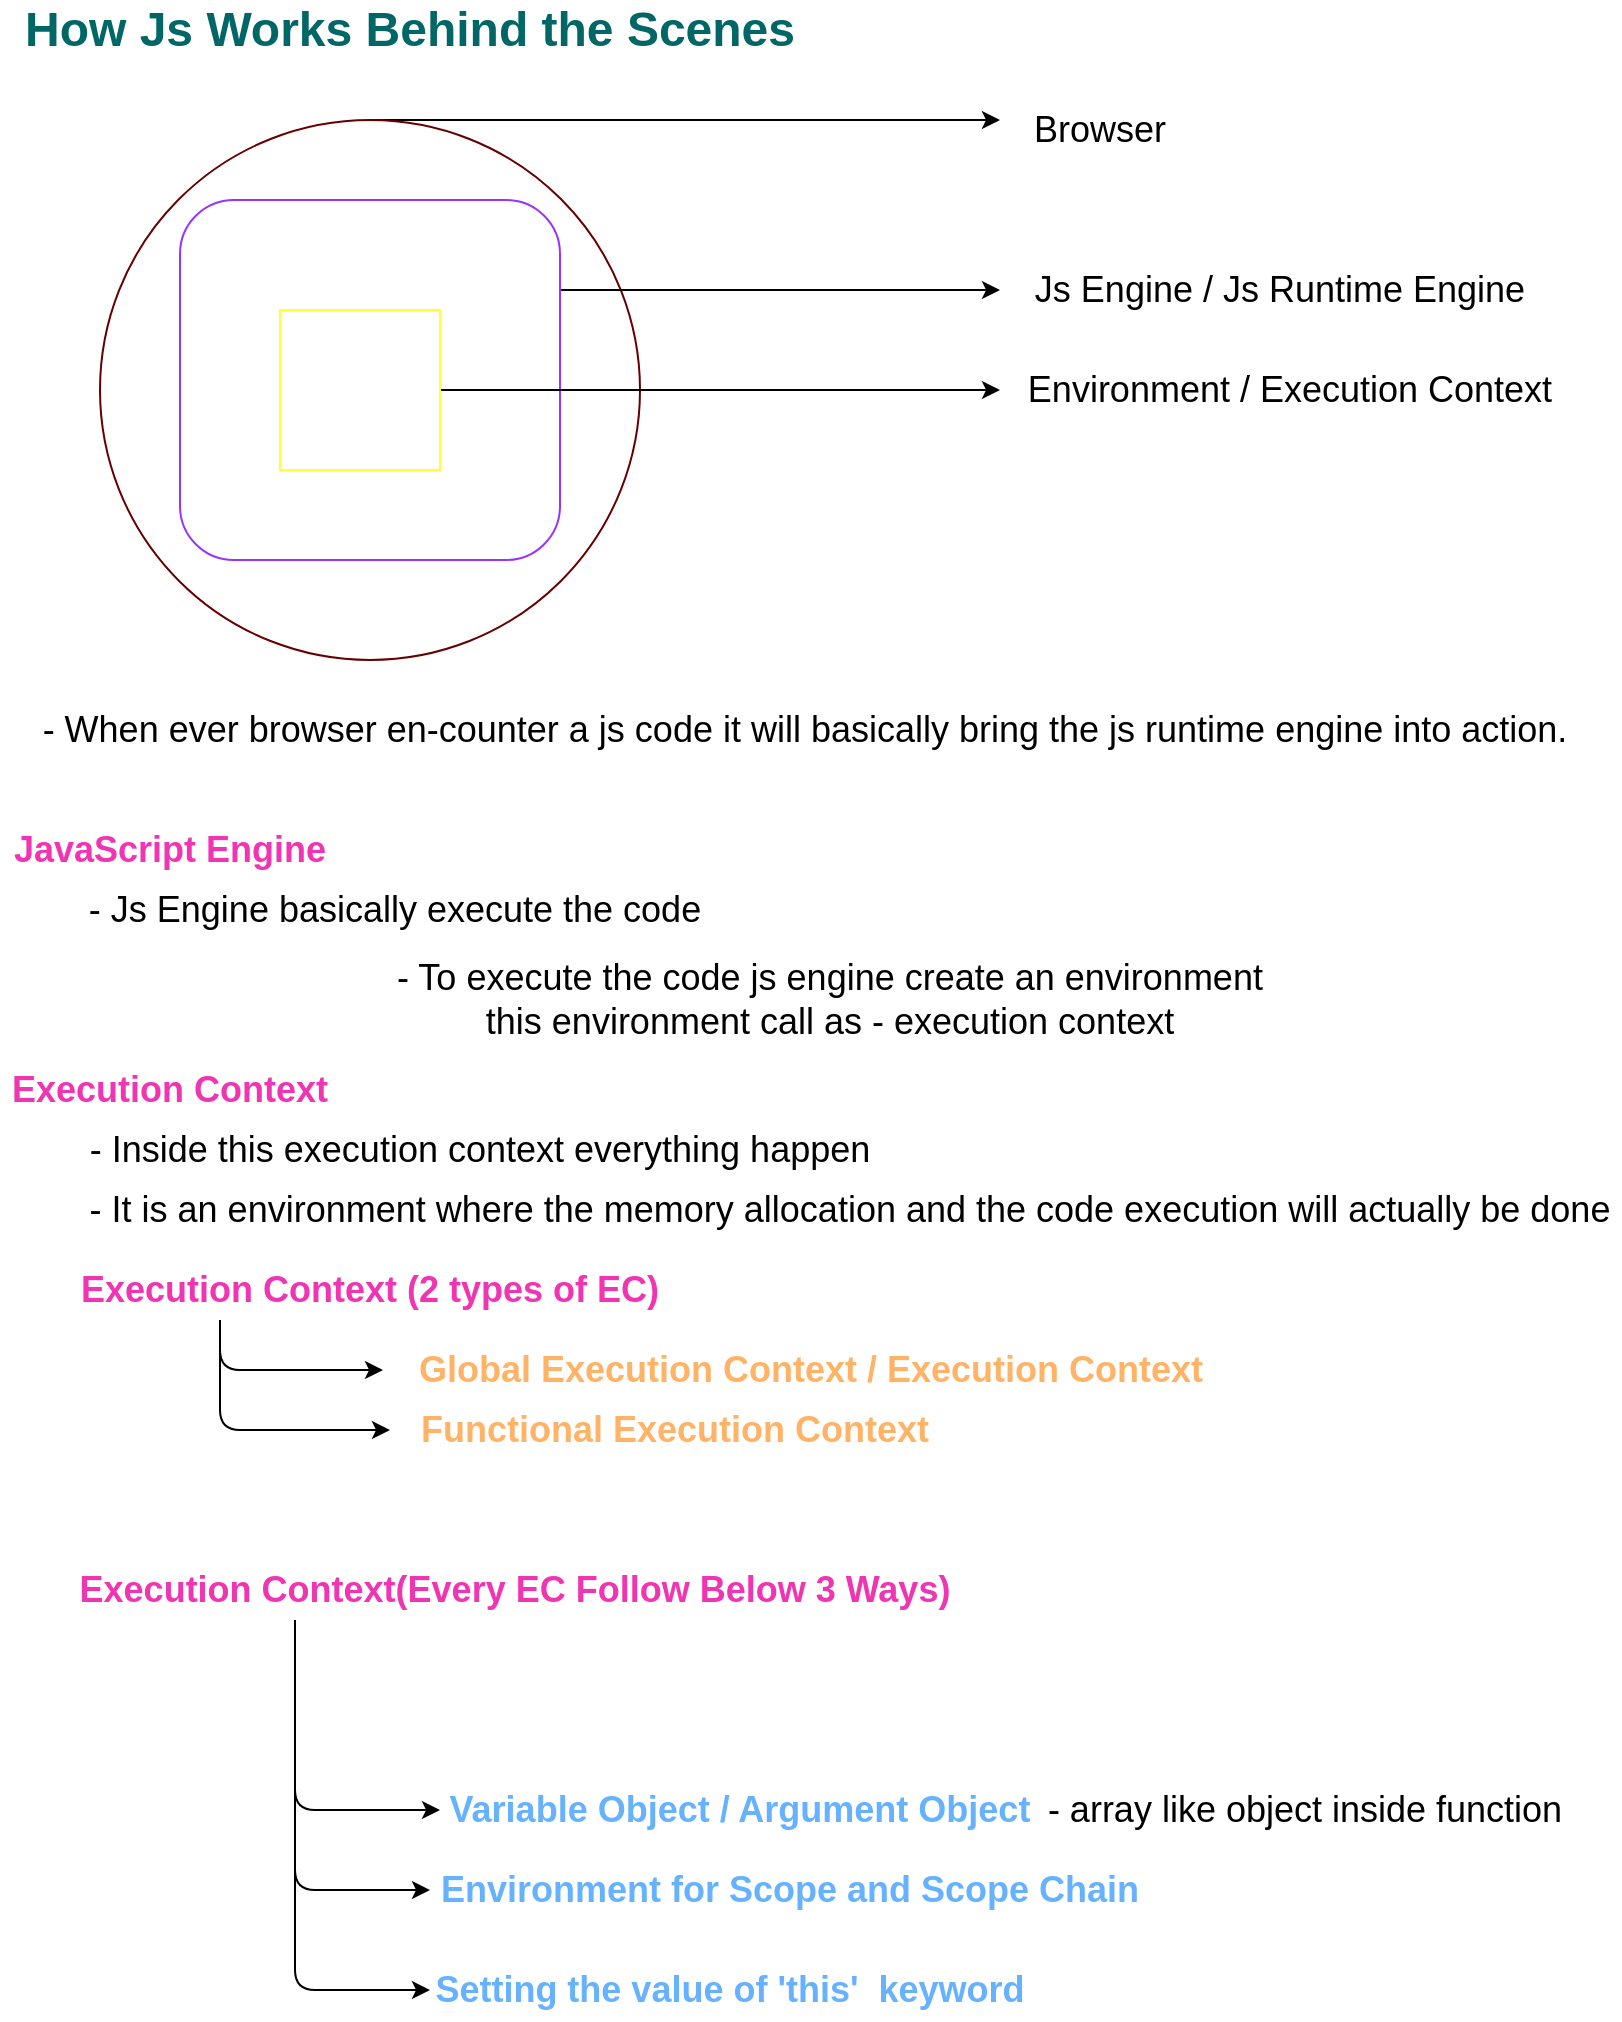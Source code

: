 <mxfile>
    <diagram id="3P_kId27ho_otjioQi3n" name="how js work -1">
        <mxGraphModel dx="982" dy="686" grid="1" gridSize="10" guides="1" tooltips="1" connect="1" arrows="1" fold="1" page="1" pageScale="1" pageWidth="827" pageHeight="1169" math="0" shadow="0">
            <root>
                <mxCell id="0"/>
                <mxCell id="1" parent="0"/>
                <mxCell id="OZdNF83OStPrZNCP1iL--1" value="&lt;font color=&quot;#006666&quot; style=&quot;font-size: 24px;&quot;&gt;&lt;b style=&quot;&quot;&gt;How Js Works Behind the Scenes&lt;/b&gt;&lt;/font&gt;" style="text;html=1;strokeColor=none;fillColor=none;align=center;verticalAlign=middle;whiteSpace=wrap;rounded=0;" parent="1" vertex="1">
                    <mxGeometry x="10" y="10" width="390" height="30" as="geometry"/>
                </mxCell>
                <mxCell id="OZdNF83OStPrZNCP1iL--7" style="edgeStyle=none;html=1;exitX=0.5;exitY=0;exitDx=0;exitDy=0;fontSize=18;" parent="1" source="OZdNF83OStPrZNCP1iL--3" edge="1">
                    <mxGeometry relative="1" as="geometry">
                        <mxPoint x="500" y="70" as="targetPoint"/>
                    </mxGeometry>
                </mxCell>
                <mxCell id="OZdNF83OStPrZNCP1iL--3" value="" style="ellipse;whiteSpace=wrap;html=1;aspect=fixed;fontSize=18;strokeColor=#660000;" parent="1" vertex="1">
                    <mxGeometry x="50" y="70" width="270" height="270" as="geometry"/>
                </mxCell>
                <mxCell id="OZdNF83OStPrZNCP1iL--8" style="edgeStyle=none;html=1;exitX=1;exitY=0.25;exitDx=0;exitDy=0;fontSize=18;" parent="1" source="OZdNF83OStPrZNCP1iL--5" edge="1">
                    <mxGeometry relative="1" as="geometry">
                        <mxPoint x="500" y="155" as="targetPoint"/>
                    </mxGeometry>
                </mxCell>
                <mxCell id="OZdNF83OStPrZNCP1iL--5" value="" style="rounded=1;whiteSpace=wrap;html=1;fontSize=18;strokeColor=#9933FF;" parent="1" vertex="1">
                    <mxGeometry x="90" y="110" width="190" height="180" as="geometry"/>
                </mxCell>
                <mxCell id="OZdNF83OStPrZNCP1iL--9" style="edgeStyle=none;html=1;exitX=1;exitY=0.5;exitDx=0;exitDy=0;fontSize=18;" parent="1" source="OZdNF83OStPrZNCP1iL--6" edge="1">
                    <mxGeometry relative="1" as="geometry">
                        <mxPoint x="500" y="205" as="targetPoint"/>
                    </mxGeometry>
                </mxCell>
                <mxCell id="OZdNF83OStPrZNCP1iL--6" value="" style="whiteSpace=wrap;html=1;aspect=fixed;fontSize=18;strokeColor=#FFFF33;" parent="1" vertex="1">
                    <mxGeometry x="140" y="165" width="80" height="80" as="geometry"/>
                </mxCell>
                <mxCell id="OZdNF83OStPrZNCP1iL--10" value="Browser" style="text;html=1;strokeColor=none;fillColor=none;align=center;verticalAlign=middle;whiteSpace=wrap;rounded=0;fontSize=18;" parent="1" vertex="1">
                    <mxGeometry x="520" y="60" width="60" height="30" as="geometry"/>
                </mxCell>
                <mxCell id="OZdNF83OStPrZNCP1iL--11" value="Js Engine / Js Runtime Engine" style="text;html=1;strokeColor=none;fillColor=none;align=center;verticalAlign=middle;whiteSpace=wrap;rounded=0;fontSize=18;" parent="1" vertex="1">
                    <mxGeometry x="500" y="140" width="280" height="30" as="geometry"/>
                </mxCell>
                <mxCell id="OZdNF83OStPrZNCP1iL--12" value="Environment / Execution Context" style="text;html=1;strokeColor=none;fillColor=none;align=center;verticalAlign=middle;whiteSpace=wrap;rounded=0;fontSize=18;" parent="1" vertex="1">
                    <mxGeometry x="480" y="190" width="330" height="30" as="geometry"/>
                </mxCell>
                <mxCell id="OZdNF83OStPrZNCP1iL--14" value="- When ever browser en-counter a js code it will basically bring the js runtime engine into action.&amp;nbsp;" style="text;html=1;strokeColor=none;fillColor=none;align=center;verticalAlign=middle;whiteSpace=wrap;rounded=0;fontSize=18;" parent="1" vertex="1">
                    <mxGeometry x="10" y="360" width="790" height="30" as="geometry"/>
                </mxCell>
                <mxCell id="OZdNF83OStPrZNCP1iL--15" value="&lt;b&gt;&lt;font color=&quot;#f035b2&quot;&gt;JavaScript Engine&lt;/font&gt;&lt;/b&gt;" style="text;html=1;strokeColor=none;fillColor=none;align=center;verticalAlign=middle;whiteSpace=wrap;rounded=0;fontSize=18;" parent="1" vertex="1">
                    <mxGeometry y="420" width="170" height="30" as="geometry"/>
                </mxCell>
                <mxCell id="OZdNF83OStPrZNCP1iL--16" value="- Js Engine basically execute the code&amp;nbsp;" style="text;html=1;strokeColor=none;fillColor=none;align=center;verticalAlign=middle;whiteSpace=wrap;rounded=0;fontSize=18;" parent="1" vertex="1">
                    <mxGeometry x="40" y="450" width="320" height="30" as="geometry"/>
                </mxCell>
                <mxCell id="OZdNF83OStPrZNCP1iL--17" value="- To execute the code js engine create an environment &lt;br&gt;this environment call as - execution context" style="text;html=1;strokeColor=none;fillColor=none;align=center;verticalAlign=middle;whiteSpace=wrap;rounded=0;fontSize=18;" parent="1" vertex="1">
                    <mxGeometry x="170" y="470" width="490" height="80" as="geometry"/>
                </mxCell>
                <mxCell id="OZdNF83OStPrZNCP1iL--18" value="&lt;b&gt;&lt;font color=&quot;#f035b2&quot;&gt;Execution Context&lt;/font&gt;&lt;/b&gt;" style="text;html=1;strokeColor=none;fillColor=none;align=center;verticalAlign=middle;whiteSpace=wrap;rounded=0;fontSize=18;" parent="1" vertex="1">
                    <mxGeometry y="540" width="170" height="30" as="geometry"/>
                </mxCell>
                <mxCell id="OZdNF83OStPrZNCP1iL--19" value="- Inside this execution context everything happen" style="text;html=1;strokeColor=none;fillColor=none;align=center;verticalAlign=middle;whiteSpace=wrap;rounded=0;fontSize=18;" parent="1" vertex="1">
                    <mxGeometry x="40" y="570" width="400" height="30" as="geometry"/>
                </mxCell>
                <mxCell id="OZdNF83OStPrZNCP1iL--20" value="- It is an environment where the memory allocation and the code execution will actually be done" style="text;html=1;strokeColor=none;fillColor=none;align=center;verticalAlign=middle;whiteSpace=wrap;rounded=0;fontSize=18;" parent="1" vertex="1">
                    <mxGeometry x="40" y="600" width="770" height="30" as="geometry"/>
                </mxCell>
                <mxCell id="OZdNF83OStPrZNCP1iL--25" style="edgeStyle=orthogonalEdgeStyle;html=1;exitX=0.25;exitY=1;exitDx=0;exitDy=0;entryX=0;entryY=0.5;entryDx=0;entryDy=0;fontSize=18;fontColor=#FFB366;" parent="1" source="OZdNF83OStPrZNCP1iL--21" target="OZdNF83OStPrZNCP1iL--22" edge="1">
                    <mxGeometry relative="1" as="geometry"/>
                </mxCell>
                <mxCell id="OZdNF83OStPrZNCP1iL--26" style="edgeStyle=orthogonalEdgeStyle;html=1;exitX=0.25;exitY=1;exitDx=0;exitDy=0;entryX=0;entryY=0.5;entryDx=0;entryDy=0;fontSize=18;fontColor=#FFB366;" parent="1" source="OZdNF83OStPrZNCP1iL--21" target="OZdNF83OStPrZNCP1iL--23" edge="1">
                    <mxGeometry relative="1" as="geometry"/>
                </mxCell>
                <mxCell id="OZdNF83OStPrZNCP1iL--21" value="&lt;b&gt;&lt;font color=&quot;#f035b2&quot;&gt;Execution Context (2 types of EC)&lt;/font&gt;&lt;/b&gt;" style="text;html=1;strokeColor=none;fillColor=none;align=center;verticalAlign=middle;whiteSpace=wrap;rounded=0;fontSize=18;" parent="1" vertex="1">
                    <mxGeometry x="35" y="640" width="300" height="30" as="geometry"/>
                </mxCell>
                <mxCell id="OZdNF83OStPrZNCP1iL--22" value="&lt;font color=&quot;#ffb366&quot;&gt;&lt;b&gt;Global Execution Context /&amp;nbsp;&lt;/b&gt;&lt;b&gt;Execution Context&lt;/b&gt;&lt;/font&gt;" style="text;html=1;strokeColor=none;fillColor=none;align=center;verticalAlign=middle;whiteSpace=wrap;rounded=0;fontSize=18;" parent="1" vertex="1">
                    <mxGeometry x="191.5" y="680" width="427" height="30" as="geometry"/>
                </mxCell>
                <mxCell id="OZdNF83OStPrZNCP1iL--23" value="&lt;b&gt;&lt;font color=&quot;#ffb366&quot;&gt;Functional Execution Context&lt;/font&gt;&lt;/b&gt;" style="text;html=1;strokeColor=none;fillColor=none;align=center;verticalAlign=middle;whiteSpace=wrap;rounded=0;fontSize=18;" parent="1" vertex="1">
                    <mxGeometry x="195" y="710" width="285" height="30" as="geometry"/>
                </mxCell>
                <mxCell id="KrfjmfFqy1O7ombLtxs6-8" style="edgeStyle=orthogonalEdgeStyle;html=1;exitX=0.25;exitY=1;exitDx=0;exitDy=0;entryX=0;entryY=0.5;entryDx=0;entryDy=0;fontSize=18;fontColor=#66B2FF;" parent="1" source="KrfjmfFqy1O7ombLtxs6-2" target="KrfjmfFqy1O7ombLtxs6-3" edge="1">
                    <mxGeometry relative="1" as="geometry"/>
                </mxCell>
                <mxCell id="KrfjmfFqy1O7ombLtxs6-9" style="edgeStyle=orthogonalEdgeStyle;html=1;exitX=0.25;exitY=1;exitDx=0;exitDy=0;entryX=0;entryY=0.5;entryDx=0;entryDy=0;fontSize=18;fontColor=#66B2FF;" parent="1" source="KrfjmfFqy1O7ombLtxs6-2" target="KrfjmfFqy1O7ombLtxs6-4" edge="1">
                    <mxGeometry relative="1" as="geometry"/>
                </mxCell>
                <mxCell id="KrfjmfFqy1O7ombLtxs6-10" style="edgeStyle=orthogonalEdgeStyle;html=1;exitX=0.25;exitY=1;exitDx=0;exitDy=0;entryX=0;entryY=0.5;entryDx=0;entryDy=0;fontSize=18;fontColor=#66B2FF;" parent="1" source="KrfjmfFqy1O7ombLtxs6-2" target="KrfjmfFqy1O7ombLtxs6-5" edge="1">
                    <mxGeometry relative="1" as="geometry"/>
                </mxCell>
                <mxCell id="KrfjmfFqy1O7ombLtxs6-2" value="&lt;b&gt;&lt;font color=&quot;#f035b2&quot;&gt;Execution Context(Every EC Follow Below 3 Ways)&amp;nbsp;&lt;/font&gt;&lt;/b&gt;" style="text;html=1;strokeColor=none;fillColor=none;align=center;verticalAlign=middle;whiteSpace=wrap;rounded=0;fontSize=18;" parent="1" vertex="1">
                    <mxGeometry x="35" y="790" width="450" height="30" as="geometry"/>
                </mxCell>
                <mxCell id="KrfjmfFqy1O7ombLtxs6-3" value="&lt;b style=&quot;&quot;&gt;&lt;font color=&quot;#66b2ff&quot;&gt;Variable Object / Argument Object&lt;/font&gt;&lt;/b&gt;" style="text;html=1;strokeColor=none;fillColor=none;align=center;verticalAlign=middle;whiteSpace=wrap;rounded=0;fontSize=18;" parent="1" vertex="1">
                    <mxGeometry x="220" y="900" width="300" height="30" as="geometry"/>
                </mxCell>
                <mxCell id="KrfjmfFqy1O7ombLtxs6-4" value="&lt;b style=&quot;&quot;&gt;&lt;font color=&quot;#66b2ff&quot;&gt;Environment for Scope and Scope Chain&lt;/font&gt;&lt;/b&gt;" style="text;html=1;strokeColor=none;fillColor=none;align=center;verticalAlign=middle;whiteSpace=wrap;rounded=0;fontSize=18;" parent="1" vertex="1">
                    <mxGeometry x="215" y="940" width="360" height="30" as="geometry"/>
                </mxCell>
                <mxCell id="KrfjmfFqy1O7ombLtxs6-5" value="&lt;b style=&quot;&quot;&gt;&lt;font color=&quot;#66b2ff&quot;&gt;Setting the value of 'this'&amp;nbsp; keyword&lt;/font&gt;&lt;/b&gt;" style="text;html=1;strokeColor=none;fillColor=none;align=center;verticalAlign=middle;whiteSpace=wrap;rounded=0;fontSize=18;" parent="1" vertex="1">
                    <mxGeometry x="215" y="990" width="300" height="30" as="geometry"/>
                </mxCell>
                <mxCell id="KrfjmfFqy1O7ombLtxs6-11" value="- array like object inside function" style="text;html=1;strokeColor=none;fillColor=none;align=center;verticalAlign=middle;whiteSpace=wrap;rounded=0;fontSize=18;" parent="1" vertex="1">
                    <mxGeometry x="520" y="900" width="265" height="30" as="geometry"/>
                </mxCell>
            </root>
        </mxGraphModel>
    </diagram>
    <diagram id="0Y8HENpJWaaMNgBNCikZ" name="how EC is created-2">
        <mxGraphModel dx="982" dy="4193" grid="1" gridSize="10" guides="1" tooltips="1" connect="1" arrows="1" fold="1" page="1" pageScale="1" pageWidth="827" pageHeight="1169" math="0" shadow="0">
            <root>
                <mxCell id="0"/>
                <mxCell id="1" parent="0"/>
                <mxCell id="I2IXLIXoPK1Zfa7b138j-1" value="&lt;b&gt;&lt;font style=&quot;font-size: 24px;&quot; color=&quot;#f035b2&quot;&gt;How Execution Context Is Created&lt;/font&gt;&lt;/b&gt;" style="text;html=1;strokeColor=none;fillColor=none;align=center;verticalAlign=middle;whiteSpace=wrap;rounded=0;fontSize=18;" parent="1" vertex="1">
                    <mxGeometry x="10" y="-3500" width="400" height="30" as="geometry"/>
                </mxCell>
                <mxCell id="Cis7pmlbKgVvPgTv0e4t-5" style="edgeStyle=orthogonalEdgeStyle;html=1;exitX=0.25;exitY=1;exitDx=0;exitDy=0;entryX=0;entryY=0.5;entryDx=0;entryDy=0;fontSize=24;fontColor=#FFFFFF;" parent="1" source="CHfYJunljSwvw5uTmrTs-2" target="Cis7pmlbKgVvPgTv0e4t-1" edge="1">
                    <mxGeometry relative="1" as="geometry"/>
                </mxCell>
                <mxCell id="Cis7pmlbKgVvPgTv0e4t-6" style="edgeStyle=orthogonalEdgeStyle;html=1;exitX=0.25;exitY=1;exitDx=0;exitDy=0;entryX=0;entryY=0.5;entryDx=0;entryDy=0;fontSize=24;fontColor=#FFFFFF;" parent="1" source="CHfYJunljSwvw5uTmrTs-2" target="Cis7pmlbKgVvPgTv0e4t-2" edge="1">
                    <mxGeometry relative="1" as="geometry"/>
                </mxCell>
                <mxCell id="CHfYJunljSwvw5uTmrTs-2" value="&lt;font color=&quot;#ffffff&quot;&gt;- It created in two phases&lt;/font&gt;" style="text;html=1;strokeColor=none;fillColor=none;align=center;verticalAlign=middle;whiteSpace=wrap;rounded=0;fontSize=18;fontColor=#006666;" parent="1" vertex="1">
                    <mxGeometry x="120" y="-3470" width="210" height="30" as="geometry"/>
                </mxCell>
                <mxCell id="Cis7pmlbKgVvPgTv0e4t-1" value="&lt;font style=&quot;font-size: 14px;&quot;&gt;1 - Creation Phase (Variable Environment / Memory Component)&lt;/font&gt;" style="text;html=1;strokeColor=none;fillColor=none;align=center;verticalAlign=middle;whiteSpace=wrap;rounded=0;fontSize=18;fontColor=#FFFFFF;" parent="1" vertex="1">
                    <mxGeometry x="230" y="-3440" width="410" height="30" as="geometry"/>
                </mxCell>
                <mxCell id="Cis7pmlbKgVvPgTv0e4t-2" value="&lt;font style=&quot;font-size: 14px;&quot;&gt;2 - Execution Phase (Thread of Execution / Code Component)&lt;/font&gt;" style="text;html=1;strokeColor=none;fillColor=none;align=center;verticalAlign=middle;whiteSpace=wrap;rounded=0;fontSize=18;fontColor=#FFFFFF;" parent="1" vertex="1">
                    <mxGeometry x="230" y="-3410" width="390" height="30" as="geometry"/>
                </mxCell>
                <mxCell id="7AY5U2k24g4aGNZsBMYP-3" value="" style="rounded=0;whiteSpace=wrap;html=1;fontSize=18;strokeColor=#FFFF33;" parent="1" vertex="1">
                    <mxGeometry x="80" y="-3300" width="420" height="320" as="geometry"/>
                </mxCell>
                <mxCell id="7AY5U2k24g4aGNZsBMYP-4" value="" style="endArrow=none;html=1;fontSize=18;fontColor=#FFFFFF;exitX=-0.01;exitY=0.172;exitDx=0;exitDy=0;exitPerimeter=0;entryX=1.007;entryY=0.169;entryDx=0;entryDy=0;entryPerimeter=0;" parent="1" source="7AY5U2k24g4aGNZsBMYP-3" target="7AY5U2k24g4aGNZsBMYP-3" edge="1">
                    <mxGeometry width="50" height="50" relative="1" as="geometry">
                        <mxPoint x="460" y="-3240" as="sourcePoint"/>
                        <mxPoint x="490" y="-3270" as="targetPoint"/>
                    </mxGeometry>
                </mxCell>
                <mxCell id="7AY5U2k24g4aGNZsBMYP-5" value="" style="endArrow=none;html=1;fontSize=18;fontColor=#FFFFFF;entryX=0.5;entryY=0;entryDx=0;entryDy=0;exitX=0.5;exitY=1;exitDx=0;exitDy=0;strokeColor=#CCFF99;" parent="1" source="7AY5U2k24g4aGNZsBMYP-3" target="7AY5U2k24g4aGNZsBMYP-3" edge="1">
                    <mxGeometry width="50" height="50" relative="1" as="geometry">
                        <mxPoint x="440" y="-3220" as="sourcePoint"/>
                        <mxPoint x="490" y="-3270" as="targetPoint"/>
                    </mxGeometry>
                </mxCell>
                <mxCell id="7AY5U2k24g4aGNZsBMYP-6" value="&lt;font style=&quot;font-size: 14px;&quot;&gt;Variable Environment&lt;br&gt;(Memory Component)&lt;/font&gt;" style="text;html=1;strokeColor=none;fillColor=none;align=center;verticalAlign=middle;whiteSpace=wrap;rounded=0;fontSize=18;fontColor=#FFFFFF;" parent="1" vertex="1">
                    <mxGeometry x="90" y="-3290" width="160" height="40" as="geometry"/>
                </mxCell>
                <mxCell id="7AY5U2k24g4aGNZsBMYP-7" value="&lt;font style=&quot;font-size: 14px;&quot;&gt;Thread of Execution&lt;br&gt;(Code Component)&lt;/font&gt;" style="text;html=1;strokeColor=none;fillColor=none;align=center;verticalAlign=middle;whiteSpace=wrap;rounded=0;fontSize=18;fontColor=#FFFFFF;" parent="1" vertex="1">
                    <mxGeometry x="300" y="-3290" width="160" height="40" as="geometry"/>
                </mxCell>
                <mxCell id="Qpv8dnYxNgi9nTZn_6jL-1" value="&lt;font style=&quot;font-size: 18px;&quot;&gt;Creation Phase&lt;/font&gt;" style="text;html=1;strokeColor=none;fillColor=none;align=center;verticalAlign=middle;whiteSpace=wrap;rounded=0;fontSize=14;fontColor=#FFFFFF;" parent="1" vertex="1">
                    <mxGeometry x="90" y="-3330" width="150" height="30" as="geometry"/>
                </mxCell>
                <mxCell id="Qpv8dnYxNgi9nTZn_6jL-2" value="&lt;font style=&quot;font-size: 18px;&quot;&gt;Execution Phase&lt;/font&gt;" style="text;html=1;strokeColor=none;fillColor=none;align=center;verticalAlign=middle;whiteSpace=wrap;rounded=0;fontSize=14;fontColor=#FFFFFF;" parent="1" vertex="1">
                    <mxGeometry x="320" y="-3330" width="150" height="30" as="geometry"/>
                </mxCell>
                <mxCell id="Qpv8dnYxNgi9nTZn_6jL-3" value="&lt;span style=&quot;font-size: 14px;&quot;&gt;Key : value&lt;/span&gt;" style="text;html=1;strokeColor=none;fillColor=none;align=center;verticalAlign=middle;whiteSpace=wrap;rounded=0;fontSize=18;fontColor=#FFFFFF;" parent="1" vertex="1">
                    <mxGeometry x="90" y="-3230" width="120" height="30" as="geometry"/>
                </mxCell>
                <mxCell id="Qpv8dnYxNgi9nTZn_6jL-4" value="&lt;span style=&quot;font-size: 14px;&quot;&gt;Execute every single code line by line&lt;br&gt;&lt;/span&gt;" style="text;html=1;strokeColor=none;fillColor=none;align=center;verticalAlign=middle;whiteSpace=wrap;rounded=0;fontSize=18;fontColor=#FFFFFF;" parent="1" vertex="1">
                    <mxGeometry x="310" y="-3230" width="150" height="40" as="geometry"/>
                </mxCell>
                <mxCell id="Qpv8dnYxNgi9nTZn_6jL-5" value="&lt;span style=&quot;font-size: 14px;&quot;&gt;x : 10&lt;/span&gt;" style="text;html=1;strokeColor=none;fillColor=none;align=center;verticalAlign=middle;whiteSpace=wrap;rounded=0;fontSize=18;fontColor=#FFFFFF;" parent="1" vertex="1">
                    <mxGeometry x="90" y="-3190" width="90" height="30" as="geometry"/>
                </mxCell>
                <mxCell id="Qpv8dnYxNgi9nTZn_6jL-6" value="&lt;span style=&quot;font-size: 14px;&quot;&gt;getSum :&amp;nbsp; function() {}&lt;/span&gt;" style="text;html=1;strokeColor=none;fillColor=none;align=center;verticalAlign=middle;whiteSpace=wrap;rounded=0;fontSize=18;fontColor=#FFFFFF;" parent="1" vertex="1">
                    <mxGeometry x="100" y="-3150" width="160" height="30" as="geometry"/>
                </mxCell>
                <mxCell id="Qpv8dnYxNgi9nTZn_6jL-7" value="&lt;font color=&quot;#ccff99&quot; style=&quot;font-size: 18px;&quot;&gt;Creation Phase&lt;/font&gt;" style="text;html=1;strokeColor=none;fillColor=none;align=center;verticalAlign=middle;whiteSpace=wrap;rounded=0;fontSize=14;fontColor=#FFFFFF;" parent="1" vertex="1">
                    <mxGeometry x="10" y="-2952" width="150" height="30" as="geometry"/>
                </mxCell>
                <mxCell id="Qpv8dnYxNgi9nTZn_6jL-8" value="&lt;span style=&quot;font-size: 14px;&quot;&gt;- It creates an variable environment here javascript will extract the variable declation of var keyword&amp;nbsp; and the function declaration. Basically it kept in variable environment in key : value pair&lt;/span&gt;" style="text;html=1;strokeColor=none;fillColor=none;align=center;verticalAlign=middle;whiteSpace=wrap;rounded=0;fontSize=18;fontColor=#FFFFFF;" parent="1" vertex="1">
                    <mxGeometry x="70" y="-2920" width="660" height="40" as="geometry"/>
                </mxCell>
                <mxCell id="Qpv8dnYxNgi9nTZn_6jL-9" value="&lt;font color=&quot;#ccff99&quot; style=&quot;font-size: 18px;&quot;&gt;Execution Phase&lt;/font&gt;" style="text;html=1;strokeColor=none;fillColor=none;align=center;verticalAlign=middle;whiteSpace=wrap;rounded=0;fontSize=14;fontColor=#FFFFFF;" parent="1" vertex="1">
                    <mxGeometry x="10" y="-2860" width="150" height="30" as="geometry"/>
                </mxCell>
                <mxCell id="Qpv8dnYxNgi9nTZn_6jL-10" value="&lt;span style=&quot;font-size: 14px;&quot;&gt;- After creation phase kept all the values in variable environment . Thread of Execution will execute the code line by line&lt;/span&gt;" style="text;html=1;strokeColor=none;fillColor=none;align=center;verticalAlign=middle;whiteSpace=wrap;rounded=0;fontSize=18;fontColor=#FFFFFF;" parent="1" vertex="1">
                    <mxGeometry x="65" y="-2830" width="755" height="40" as="geometry"/>
                </mxCell>
            </root>
        </mxGraphModel>
    </diagram>
</mxfile>
